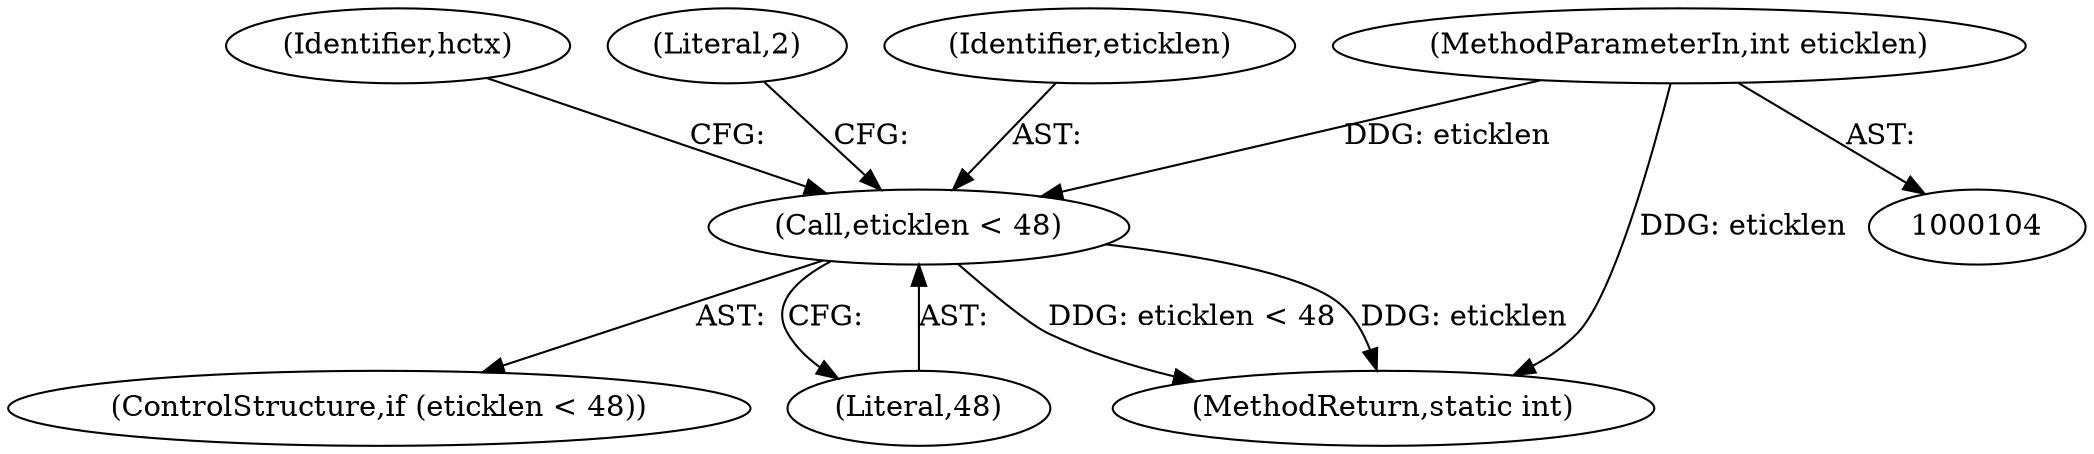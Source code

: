 digraph "1_openssl_e97763c92c655dcf4af2860b3abd2bc4c8a267f9@del" {
"1000139" [label="(Call,eticklen < 48)"];
"1000107" [label="(MethodParameterIn,int eticklen)"];
"1000139" [label="(Call,eticklen < 48)"];
"1000138" [label="(ControlStructure,if (eticklen < 48))"];
"1000145" [label="(Identifier,hctx)"];
"1000107" [label="(MethodParameterIn,int eticklen)"];
"1000141" [label="(Literal,48)"];
"1000143" [label="(Literal,2)"];
"1000278" [label="(MethodReturn,static int)"];
"1000140" [label="(Identifier,eticklen)"];
"1000139" -> "1000138"  [label="AST: "];
"1000139" -> "1000141"  [label="CFG: "];
"1000140" -> "1000139"  [label="AST: "];
"1000141" -> "1000139"  [label="AST: "];
"1000143" -> "1000139"  [label="CFG: "];
"1000145" -> "1000139"  [label="CFG: "];
"1000139" -> "1000278"  [label="DDG: eticklen < 48"];
"1000139" -> "1000278"  [label="DDG: eticklen"];
"1000107" -> "1000139"  [label="DDG: eticklen"];
"1000107" -> "1000104"  [label="AST: "];
"1000107" -> "1000278"  [label="DDG: eticklen"];
}
